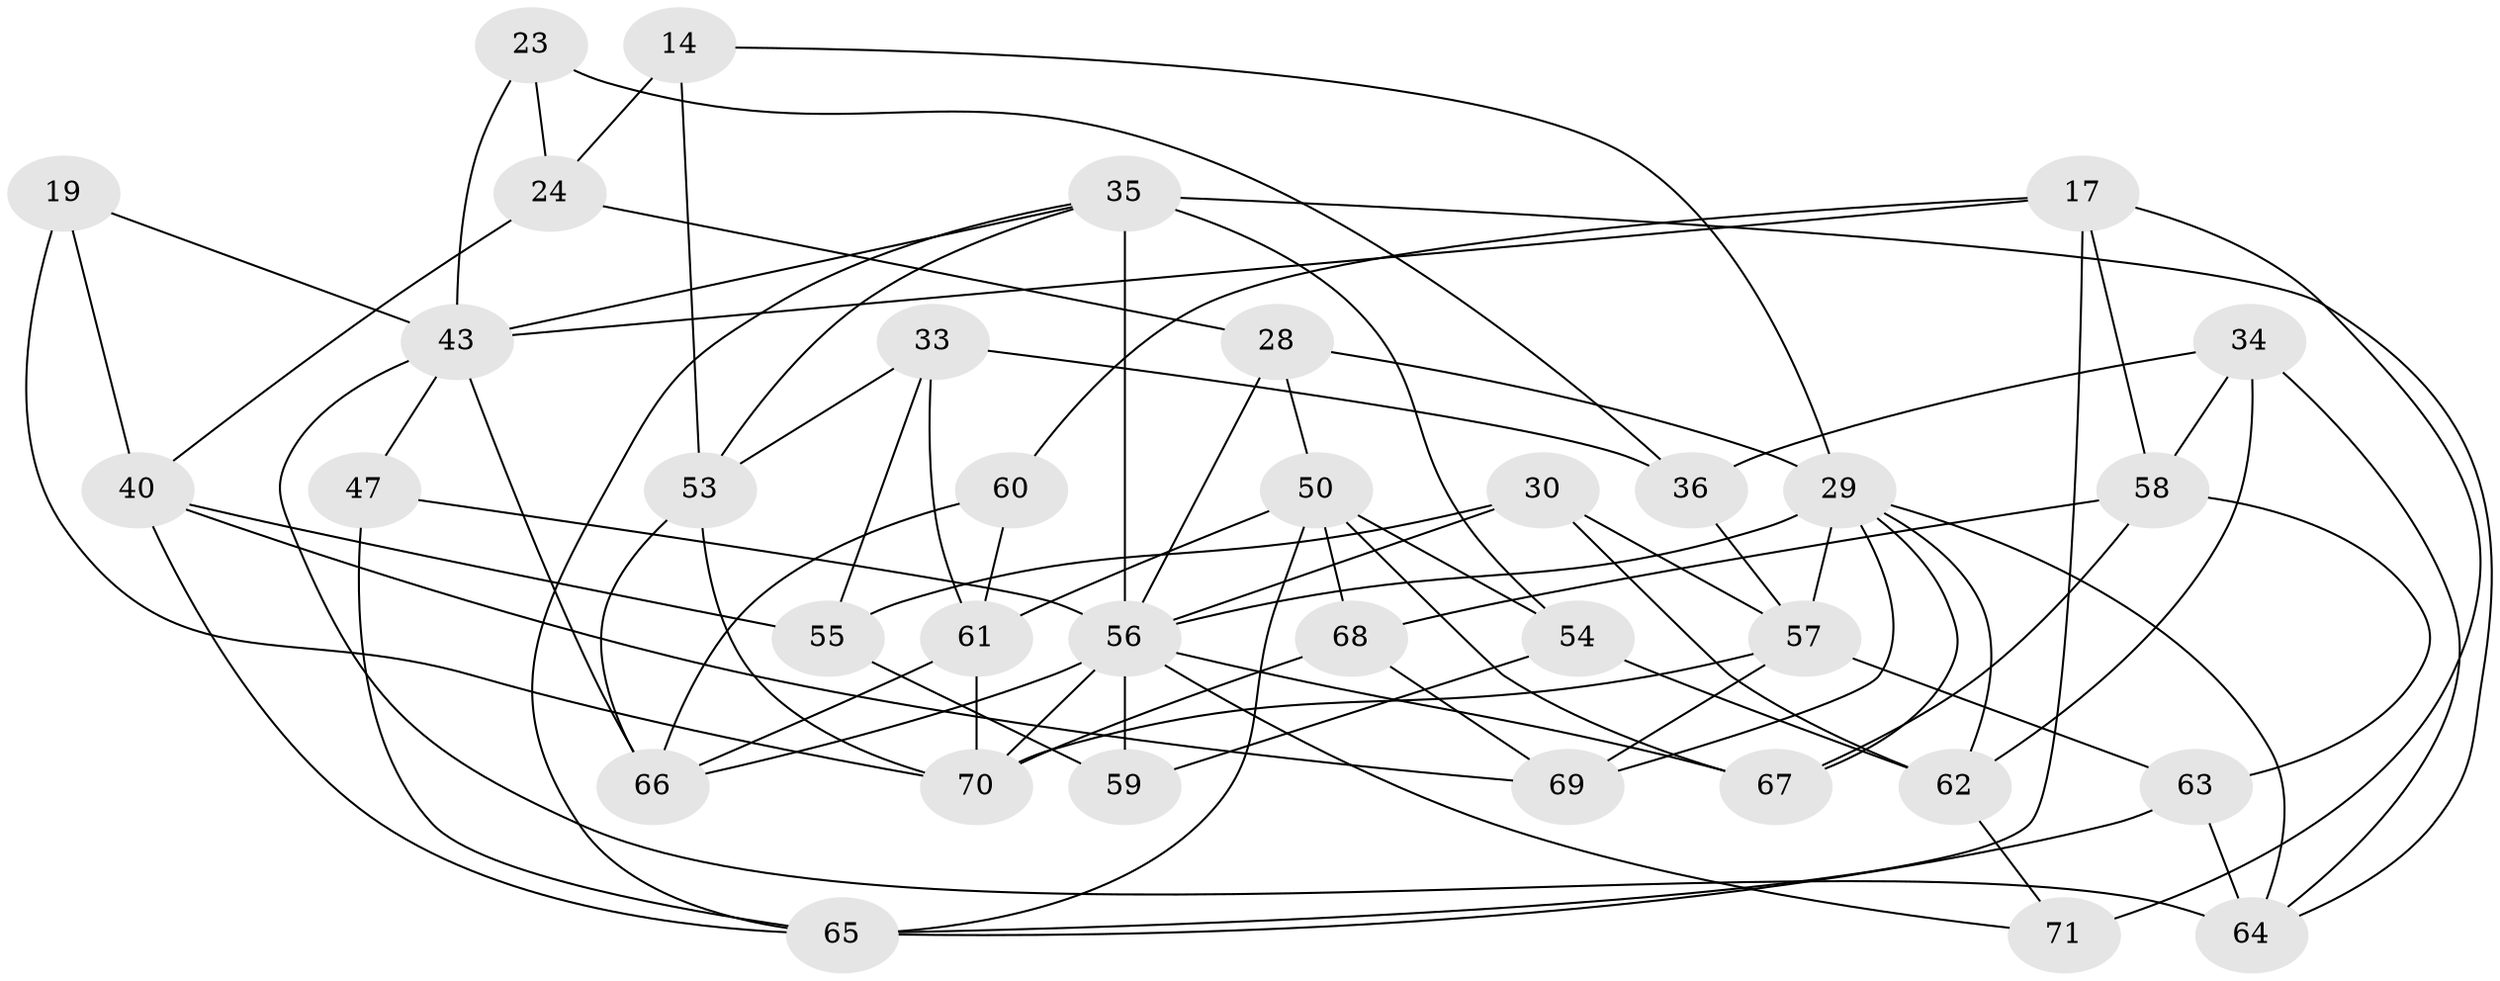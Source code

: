 // original degree distribution, {4: 1.0}
// Generated by graph-tools (version 1.1) at 2025/57/03/09/25 04:57:38]
// undirected, 35 vertices, 82 edges
graph export_dot {
graph [start="1"]
  node [color=gray90,style=filled];
  14 [super="+1"];
  17 [super="+5"];
  19;
  23;
  24 [super="+2"];
  28;
  29 [super="+18"];
  30;
  33;
  34;
  35 [super="+13+32"];
  36;
  40 [super="+21"];
  43 [super="+16"];
  47;
  50 [super="+22+42"];
  53 [super="+41"];
  54 [super="+37"];
  55;
  56 [super="+11+38+51"];
  57 [super="+10"];
  58 [super="+25"];
  59;
  60;
  61 [super="+52"];
  62 [super="+3"];
  63 [super="+49"];
  64 [super="+27"];
  65 [super="+46+44"];
  66 [super="+48"];
  67 [super="+39"];
  68;
  69 [super="+26"];
  70 [super="+7+20"];
  71;
  14 -- 53 [weight=2];
  14 -- 24 [weight=2];
  14 -- 29 [weight=2];
  17 -- 60;
  17 -- 71 [weight=2];
  17 -- 43;
  17 -- 58;
  17 -- 65;
  19 -- 70 [weight=2];
  19 -- 40;
  19 -- 43;
  23 -- 24 [weight=2];
  23 -- 36;
  23 -- 43;
  24 -- 28;
  24 -- 40;
  28 -- 50;
  28 -- 29;
  28 -- 56;
  29 -- 57 [weight=2];
  29 -- 64;
  29 -- 67;
  29 -- 69 [weight=2];
  29 -- 62;
  29 -- 56 [weight=2];
  30 -- 57;
  30 -- 56;
  30 -- 55;
  30 -- 62;
  33 -- 55;
  33 -- 36;
  33 -- 53;
  33 -- 61;
  34 -- 58;
  34 -- 36;
  34 -- 62;
  34 -- 64;
  35 -- 56 [weight=3];
  35 -- 65;
  35 -- 53;
  35 -- 54 [weight=2];
  35 -- 43 [weight=2];
  35 -- 64;
  36 -- 57;
  40 -- 55;
  40 -- 69 [weight=2];
  40 -- 65;
  43 -- 47;
  43 -- 64;
  43 -- 66;
  47 -- 65 [weight=2];
  47 -- 56;
  50 -- 67 [weight=2];
  50 -- 61 [weight=2];
  50 -- 65;
  50 -- 68;
  50 -- 54;
  53 -- 66;
  53 -- 70;
  54 -- 59;
  54 -- 62 [weight=2];
  55 -- 59;
  56 -- 71;
  56 -- 59 [weight=2];
  56 -- 70;
  56 -- 66;
  56 -- 67;
  57 -- 69;
  57 -- 70 [weight=2];
  57 -- 63;
  58 -- 67 [weight=2];
  58 -- 63;
  58 -- 68;
  60 -- 66 [weight=2];
  60 -- 61;
  61 -- 66;
  61 -- 70;
  62 -- 71;
  63 -- 64 [weight=2];
  63 -- 65 [weight=2];
  68 -- 70;
  68 -- 69;
}
